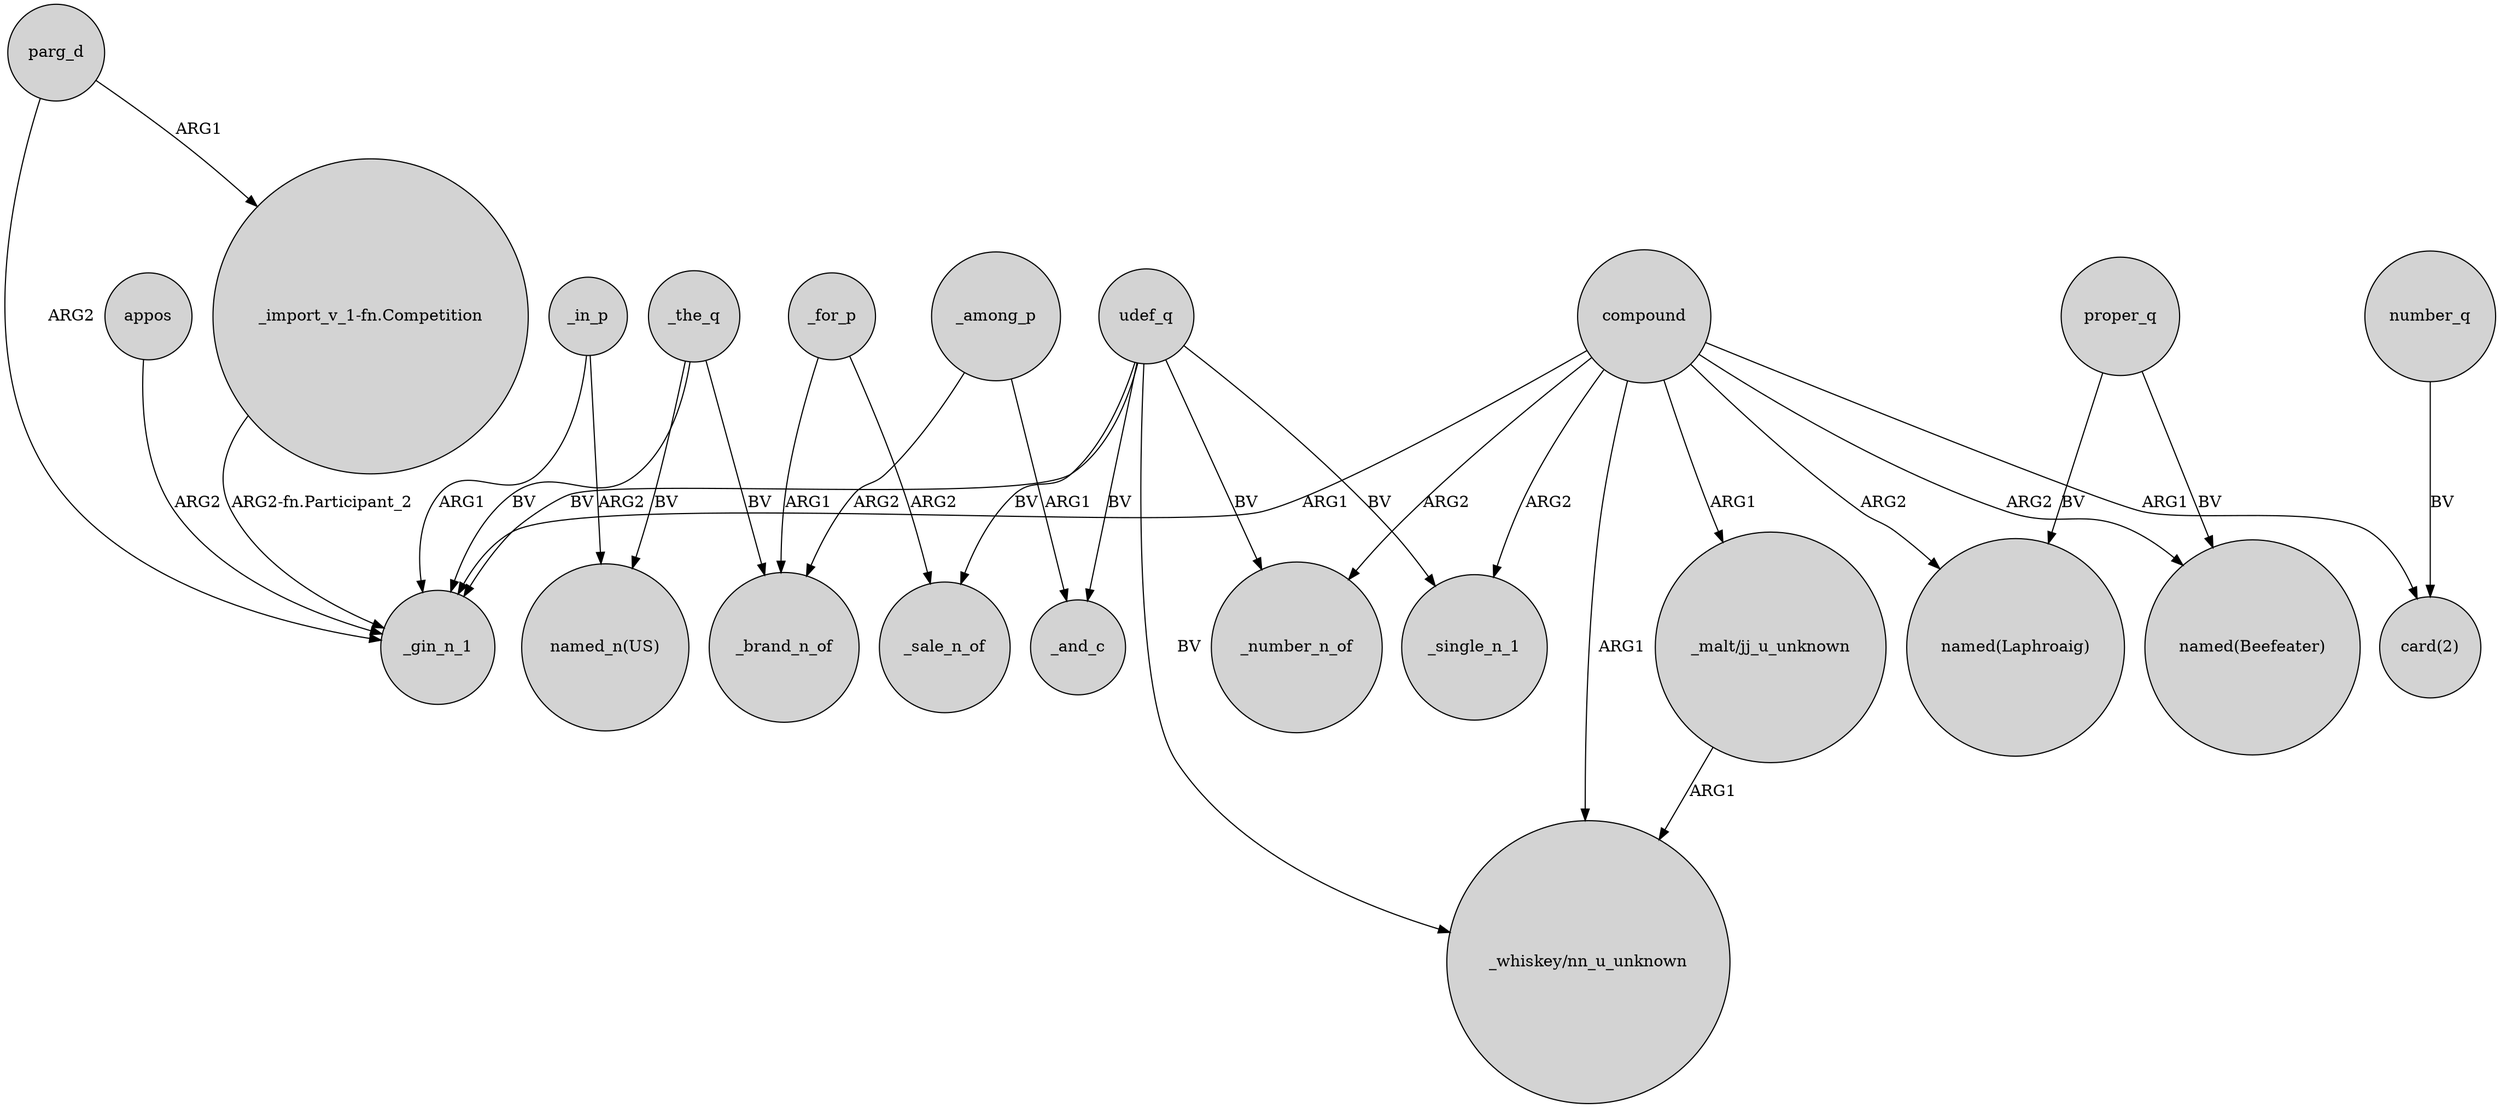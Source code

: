digraph {
	node [shape=circle style=filled]
	appos -> _gin_n_1 [label=ARG2]
	"_import_v_1-fn.Competition" -> _gin_n_1 [label="ARG2-fn.Participant_2"]
	_for_p -> _brand_n_of [label=ARG1]
	number_q -> "card(2)" [label=BV]
	udef_q -> "_whiskey/nn_u_unknown" [label=BV]
	_in_p -> "named_n(US)" [label=ARG2]
	_the_q -> "named_n(US)" [label=BV]
	parg_d -> "_import_v_1-fn.Competition" [label=ARG1]
	compound -> _gin_n_1 [label=ARG1]
	_among_p -> _brand_n_of [label=ARG2]
	_for_p -> _sale_n_of [label=ARG2]
	udef_q -> _sale_n_of [label=BV]
	proper_q -> "named(Laphroaig)" [label=BV]
	udef_q -> _and_c [label=BV]
	_the_q -> _gin_n_1 [label=BV]
	_in_p -> _gin_n_1 [label=ARG1]
	compound -> "_whiskey/nn_u_unknown" [label=ARG1]
	parg_d -> _gin_n_1 [label=ARG2]
	proper_q -> "named(Beefeater)" [label=BV]
	udef_q -> _gin_n_1 [label=BV]
	"_malt/jj_u_unknown" -> "_whiskey/nn_u_unknown" [label=ARG1]
	compound -> _single_n_1 [label=ARG2]
	compound -> "card(2)" [label=ARG1]
	udef_q -> _number_n_of [label=BV]
	compound -> "named(Beefeater)" [label=ARG2]
	udef_q -> _single_n_1 [label=BV]
	_the_q -> _brand_n_of [label=BV]
	_among_p -> _and_c [label=ARG1]
	compound -> _number_n_of [label=ARG2]
	compound -> "named(Laphroaig)" [label=ARG2]
	compound -> "_malt/jj_u_unknown" [label=ARG1]
}
